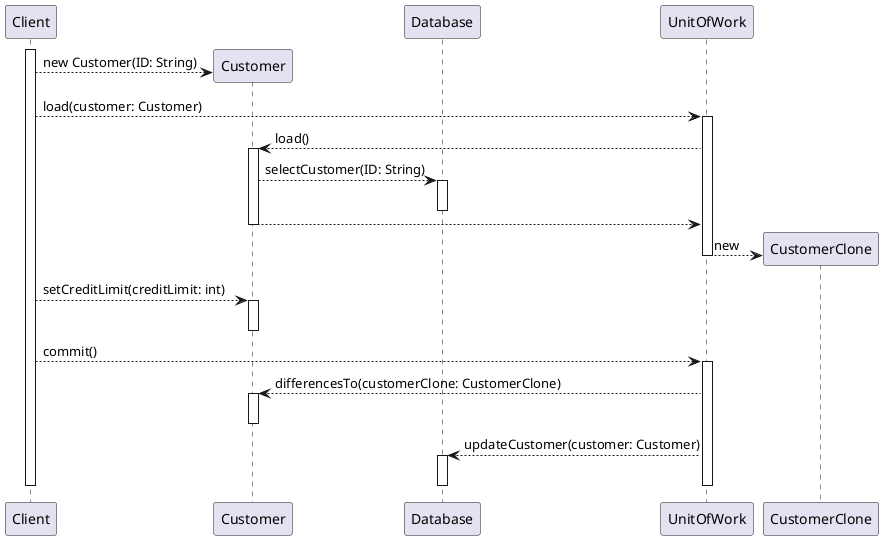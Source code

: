@startuml

participant Client
participant Customer
participant Database
participant UnitOfWork
participant CustomerClone

activate Client
Client ---> Customer ** : new Customer(ID: String)
Client ---> UnitOfWork : load(customer: Customer)
activate UnitOfWork
UnitOfWork ---> Customer : load()
activate Customer
Customer ---> Database : selectCustomer(ID: String)
activate Database
deactivate Database
Customer ---> UnitOfWork
deactivate Customer
UnitOfWork ---> CustomerClone ** : new
deactivate UnitOfWork

Client ---> Customer : setCreditLimit(creditLimit: int)
activate Customer
deactivate Customer

Client ---> UnitOfWork : commit()
activate UnitOfWork
UnitOfWork ---> Customer : differencesTo(customerClone: CustomerClone)
activate Customer
deactivate Customer
UnitOfWork ---> Database : updateCustomer(customer: Customer)
activate Database
deactivate Database
deactivate UnitOfWork
deactivate Client

@enduml
